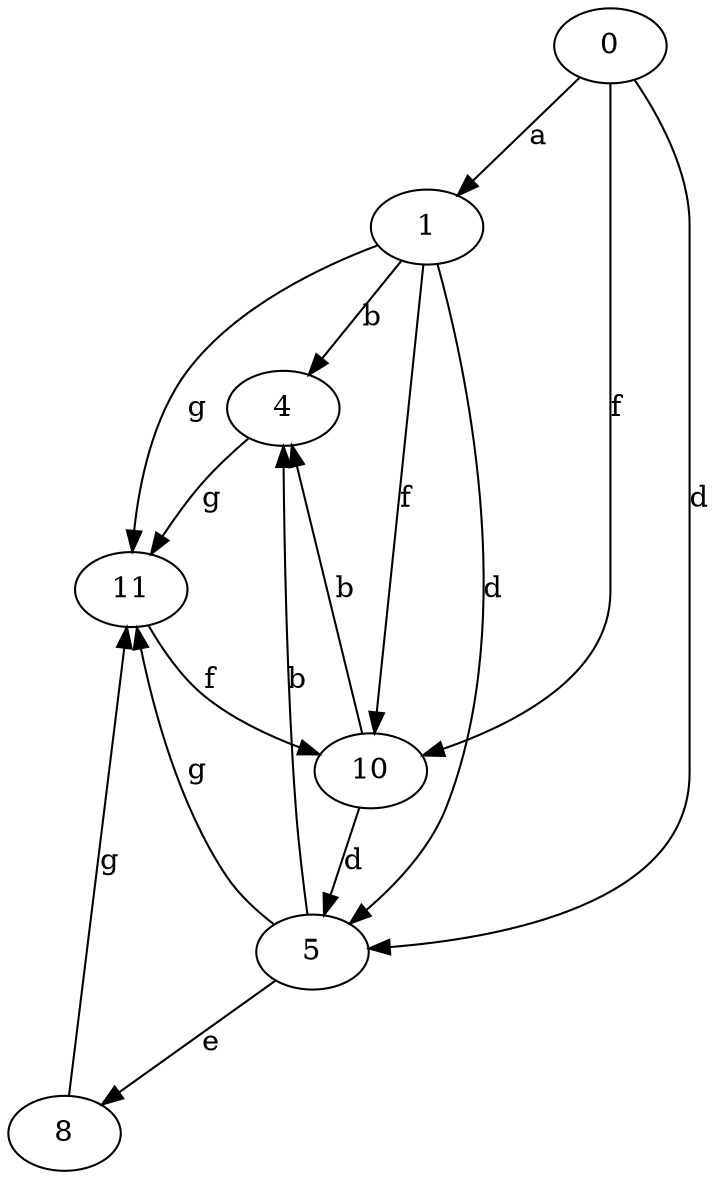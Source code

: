 strict digraph  {
1;
4;
5;
8;
0;
10;
11;
1 -> 4  [label=b];
1 -> 5  [label=d];
1 -> 10  [label=f];
1 -> 11  [label=g];
4 -> 11  [label=g];
5 -> 4  [label=b];
5 -> 8  [label=e];
5 -> 11  [label=g];
8 -> 11  [label=g];
0 -> 1  [label=a];
0 -> 5  [label=d];
0 -> 10  [label=f];
10 -> 4  [label=b];
10 -> 5  [label=d];
11 -> 10  [label=f];
}
